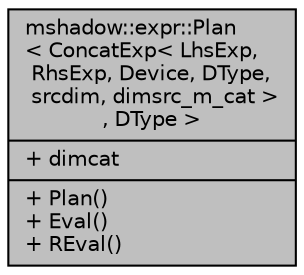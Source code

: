 digraph "mshadow::expr::Plan&lt; ConcatExp&lt; LhsExp, RhsExp, Device, DType, srcdim, dimsrc_m_cat &gt;, DType &gt;"
{
 // LATEX_PDF_SIZE
  edge [fontname="Helvetica",fontsize="10",labelfontname="Helvetica",labelfontsize="10"];
  node [fontname="Helvetica",fontsize="10",shape=record];
  Node1 [label="{mshadow::expr::Plan\l\< ConcatExp\< LhsExp,\l RhsExp, Device, DType,\l srcdim, dimsrc_m_cat \>\l, DType \>\n|+ dimcat\l|+ Plan()\l+ Eval()\l+ REval()\l}",height=0.2,width=0.4,color="black", fillcolor="grey75", style="filled", fontcolor="black",tooltip=" "];
}
